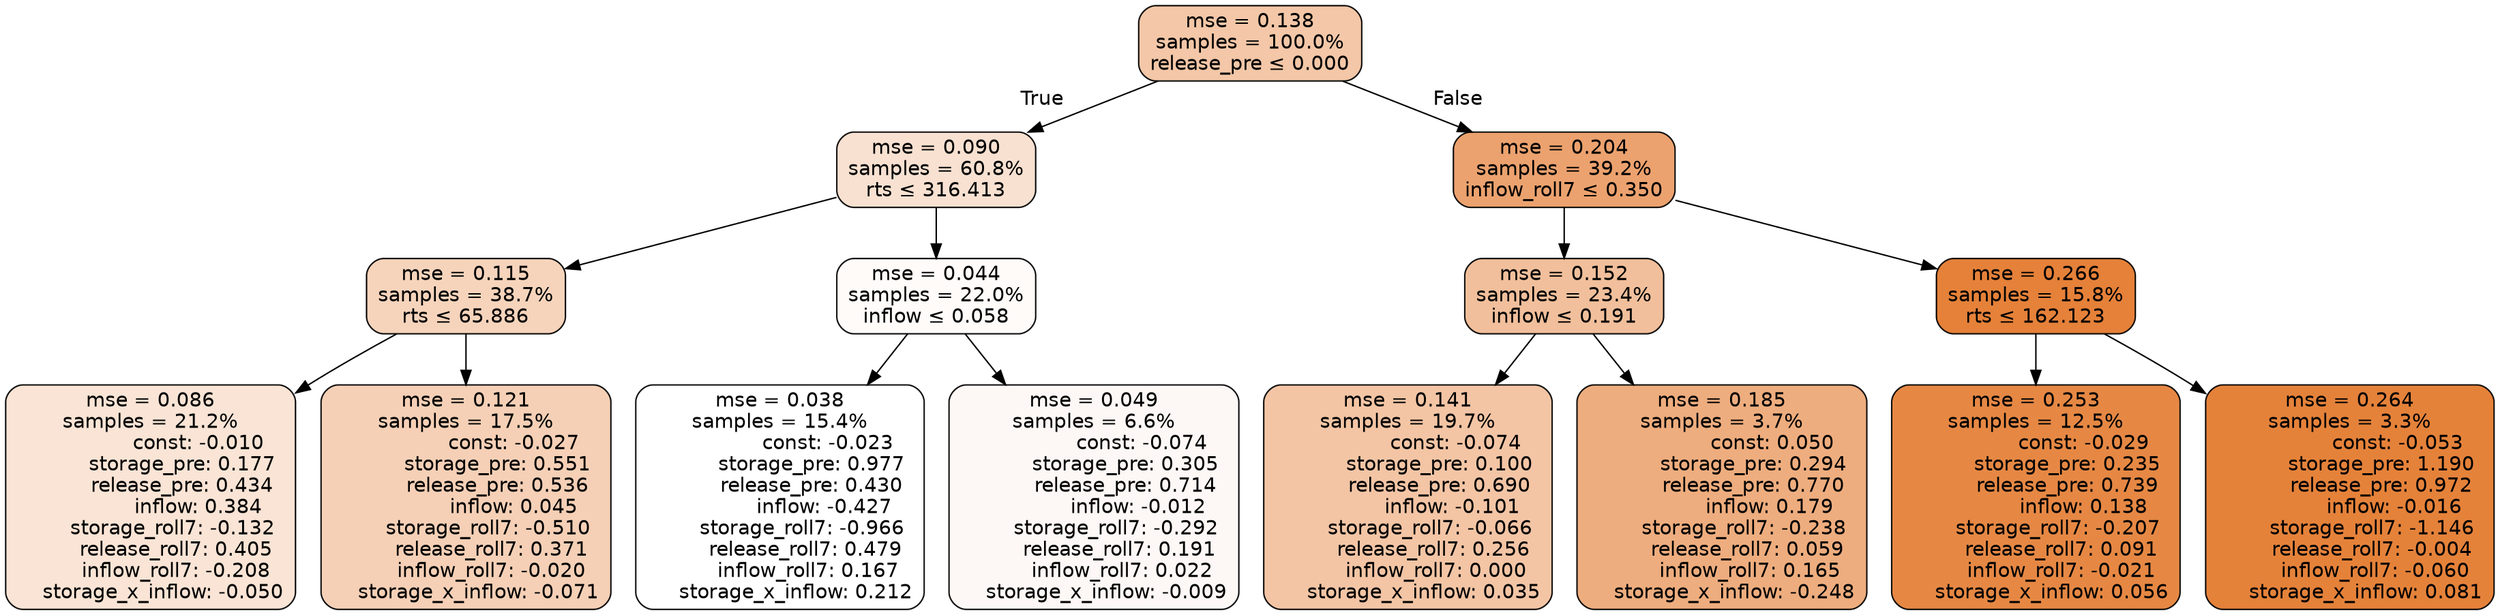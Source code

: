 digraph tree {
bgcolor="transparent"
node [shape=rectangle, style="filled, rounded", color="black", fontname=helvetica] ;
edge [fontname=helvetica] ;
	"0" [label="mse = 0.138
samples = 100.0%
release_pre &le; 0.000", fillcolor="#f3c7a7"]
	"1" [label="mse = 0.090
samples = 60.8%
rts &le; 316.413", fillcolor="#f8e1d1"]
	"2" [label="mse = 0.115
samples = 38.7%
rts &le; 65.886", fillcolor="#f6d4bc"]
	"3" [label="mse = 0.086
samples = 21.2%
               const: -0.010
          storage_pre: 0.177
          release_pre: 0.434
               inflow: 0.384
       storage_roll7: -0.132
        release_roll7: 0.405
        inflow_roll7: -0.208
    storage_x_inflow: -0.050", fillcolor="#f9e4d5"]
	"4" [label="mse = 0.121
samples = 17.5%
               const: -0.027
          storage_pre: 0.551
          release_pre: 0.536
               inflow: 0.045
       storage_roll7: -0.510
        release_roll7: 0.371
        inflow_roll7: -0.020
    storage_x_inflow: -0.071", fillcolor="#f5d0b6"]
	"5" [label="mse = 0.044
samples = 22.0%
inflow &le; 0.058", fillcolor="#fefbf9"]
	"6" [label="mse = 0.038
samples = 15.4%
               const: -0.023
          storage_pre: 0.977
          release_pre: 0.430
              inflow: -0.427
       storage_roll7: -0.966
        release_roll7: 0.479
         inflow_roll7: 0.167
     storage_x_inflow: 0.212", fillcolor="#ffffff"]
	"7" [label="mse = 0.049
samples = 6.6%
               const: -0.074
          storage_pre: 0.305
          release_pre: 0.714
              inflow: -0.012
       storage_roll7: -0.292
        release_roll7: 0.191
         inflow_roll7: 0.022
    storage_x_inflow: -0.009", fillcolor="#fdf8f5"]
	"8" [label="mse = 0.204
samples = 39.2%
inflow_roll7 &le; 0.350", fillcolor="#eca26e"]
	"9" [label="mse = 0.152
samples = 23.4%
inflow &le; 0.191", fillcolor="#f1bf9b"]
	"10" [label="mse = 0.141
samples = 19.7%
               const: -0.074
          storage_pre: 0.100
          release_pre: 0.690
              inflow: -0.101
       storage_roll7: -0.066
        release_roll7: 0.256
         inflow_roll7: 0.000
     storage_x_inflow: 0.035", fillcolor="#f3c5a5"]
	"11" [label="mse = 0.185
samples = 3.7%
                const: 0.050
          storage_pre: 0.294
          release_pre: 0.770
               inflow: 0.179
       storage_roll7: -0.238
        release_roll7: 0.059
         inflow_roll7: 0.165
    storage_x_inflow: -0.248", fillcolor="#eead7e"]
	"12" [label="mse = 0.266
samples = 15.8%
rts &le; 162.123", fillcolor="#e58139"]
	"13" [label="mse = 0.253
samples = 12.5%
               const: -0.029
          storage_pre: 0.235
          release_pre: 0.739
               inflow: 0.138
       storage_roll7: -0.207
        release_roll7: 0.091
        inflow_roll7: -0.021
     storage_x_inflow: 0.056", fillcolor="#e68844"]
	"14" [label="mse = 0.264
samples = 3.3%
               const: -0.053
          storage_pre: 1.190
          release_pre: 0.972
              inflow: -0.016
       storage_roll7: -1.146
       release_roll7: -0.004
        inflow_roll7: -0.060
     storage_x_inflow: 0.081", fillcolor="#e5823a"]

	"0" -> "1" [labeldistance=2.5, labelangle=45, headlabel="True"]
	"1" -> "2"
	"2" -> "3"
	"2" -> "4"
	"1" -> "5"
	"5" -> "6"
	"5" -> "7"
	"0" -> "8" [labeldistance=2.5, labelangle=-45, headlabel="False"]
	"8" -> "9"
	"9" -> "10"
	"9" -> "11"
	"8" -> "12"
	"12" -> "13"
	"12" -> "14"
}